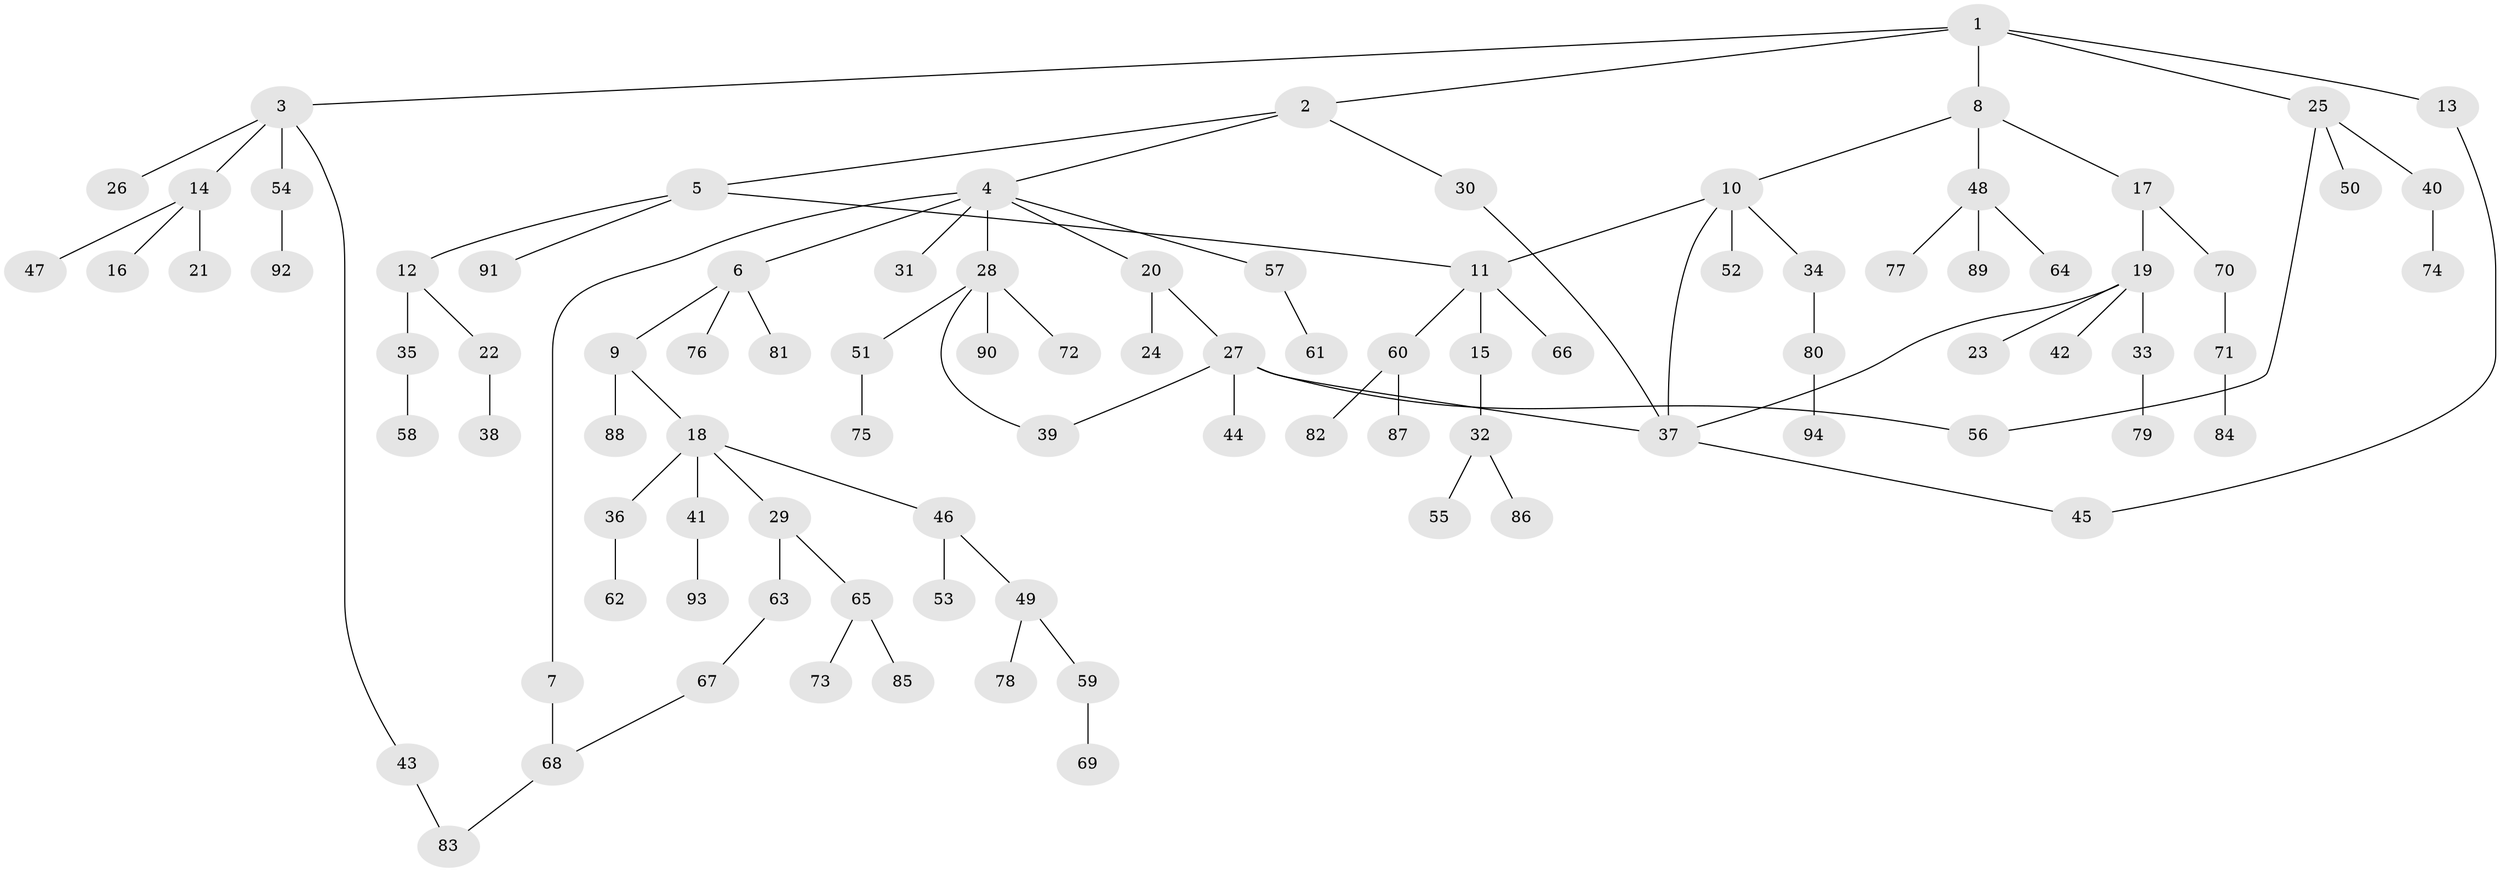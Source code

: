 // coarse degree distribution, {4: 0.07894736842105263, 6: 0.02631578947368421, 3: 0.23684210526315788, 5: 0.05263157894736842, 2: 0.3157894736842105, 1: 0.2894736842105263}
// Generated by graph-tools (version 1.1) at 2025/49/03/04/25 22:49:14]
// undirected, 94 vertices, 102 edges
graph export_dot {
  node [color=gray90,style=filled];
  1;
  2;
  3;
  4;
  5;
  6;
  7;
  8;
  9;
  10;
  11;
  12;
  13;
  14;
  15;
  16;
  17;
  18;
  19;
  20;
  21;
  22;
  23;
  24;
  25;
  26;
  27;
  28;
  29;
  30;
  31;
  32;
  33;
  34;
  35;
  36;
  37;
  38;
  39;
  40;
  41;
  42;
  43;
  44;
  45;
  46;
  47;
  48;
  49;
  50;
  51;
  52;
  53;
  54;
  55;
  56;
  57;
  58;
  59;
  60;
  61;
  62;
  63;
  64;
  65;
  66;
  67;
  68;
  69;
  70;
  71;
  72;
  73;
  74;
  75;
  76;
  77;
  78;
  79;
  80;
  81;
  82;
  83;
  84;
  85;
  86;
  87;
  88;
  89;
  90;
  91;
  92;
  93;
  94;
  1 -- 2;
  1 -- 3;
  1 -- 8;
  1 -- 13;
  1 -- 25;
  2 -- 4;
  2 -- 5;
  2 -- 30;
  3 -- 14;
  3 -- 26;
  3 -- 43;
  3 -- 54;
  4 -- 6;
  4 -- 7;
  4 -- 20;
  4 -- 28;
  4 -- 31;
  4 -- 57;
  5 -- 11;
  5 -- 12;
  5 -- 91;
  6 -- 9;
  6 -- 76;
  6 -- 81;
  7 -- 68;
  8 -- 10;
  8 -- 17;
  8 -- 48;
  9 -- 18;
  9 -- 88;
  10 -- 34;
  10 -- 52;
  10 -- 37;
  10 -- 11;
  11 -- 15;
  11 -- 60;
  11 -- 66;
  12 -- 22;
  12 -- 35;
  13 -- 45;
  14 -- 16;
  14 -- 21;
  14 -- 47;
  15 -- 32;
  17 -- 19;
  17 -- 70;
  18 -- 29;
  18 -- 36;
  18 -- 41;
  18 -- 46;
  19 -- 23;
  19 -- 33;
  19 -- 42;
  19 -- 37;
  20 -- 24;
  20 -- 27;
  22 -- 38;
  25 -- 40;
  25 -- 50;
  25 -- 56;
  27 -- 44;
  27 -- 37;
  27 -- 39;
  27 -- 56;
  28 -- 39;
  28 -- 51;
  28 -- 72;
  28 -- 90;
  29 -- 63;
  29 -- 65;
  30 -- 37;
  32 -- 55;
  32 -- 86;
  33 -- 79;
  34 -- 80;
  35 -- 58;
  36 -- 62;
  37 -- 45;
  40 -- 74;
  41 -- 93;
  43 -- 83;
  46 -- 49;
  46 -- 53;
  48 -- 64;
  48 -- 77;
  48 -- 89;
  49 -- 59;
  49 -- 78;
  51 -- 75;
  54 -- 92;
  57 -- 61;
  59 -- 69;
  60 -- 82;
  60 -- 87;
  63 -- 67;
  65 -- 73;
  65 -- 85;
  67 -- 68;
  68 -- 83;
  70 -- 71;
  71 -- 84;
  80 -- 94;
}
